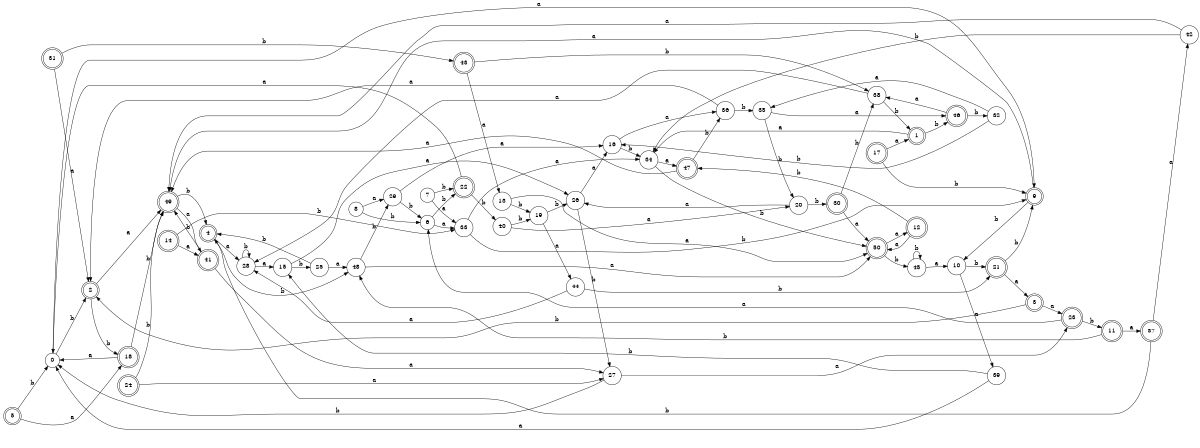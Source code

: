 digraph n41_3 {
__start0 [label="" shape="none"];

rankdir=LR;
size="8,5";

s0 [style="filled", color="black", fillcolor="white" shape="circle", label="0"];
s1 [style="rounded,filled", color="black", fillcolor="white" shape="doublecircle", label="1"];
s2 [style="rounded,filled", color="black", fillcolor="white" shape="doublecircle", label="2"];
s3 [style="rounded,filled", color="black", fillcolor="white" shape="doublecircle", label="3"];
s4 [style="rounded,filled", color="black", fillcolor="white" shape="doublecircle", label="4"];
s5 [style="rounded,filled", color="black", fillcolor="white" shape="doublecircle", label="5"];
s6 [style="filled", color="black", fillcolor="white" shape="circle", label="6"];
s7 [style="filled", color="black", fillcolor="white" shape="circle", label="7"];
s8 [style="filled", color="black", fillcolor="white" shape="circle", label="8"];
s9 [style="rounded,filled", color="black", fillcolor="white" shape="doublecircle", label="9"];
s10 [style="filled", color="black", fillcolor="white" shape="circle", label="10"];
s11 [style="rounded,filled", color="black", fillcolor="white" shape="doublecircle", label="11"];
s12 [style="rounded,filled", color="black", fillcolor="white" shape="doublecircle", label="12"];
s13 [style="filled", color="black", fillcolor="white" shape="circle", label="13"];
s14 [style="rounded,filled", color="black", fillcolor="white" shape="doublecircle", label="14"];
s15 [style="filled", color="black", fillcolor="white" shape="circle", label="15"];
s16 [style="filled", color="black", fillcolor="white" shape="circle", label="16"];
s17 [style="rounded,filled", color="black", fillcolor="white" shape="doublecircle", label="17"];
s18 [style="rounded,filled", color="black", fillcolor="white" shape="doublecircle", label="18"];
s19 [style="filled", color="black", fillcolor="white" shape="circle", label="19"];
s20 [style="filled", color="black", fillcolor="white" shape="circle", label="20"];
s21 [style="rounded,filled", color="black", fillcolor="white" shape="doublecircle", label="21"];
s22 [style="rounded,filled", color="black", fillcolor="white" shape="doublecircle", label="22"];
s23 [style="rounded,filled", color="black", fillcolor="white" shape="doublecircle", label="23"];
s24 [style="rounded,filled", color="black", fillcolor="white" shape="doublecircle", label="24"];
s25 [style="filled", color="black", fillcolor="white" shape="circle", label="25"];
s26 [style="filled", color="black", fillcolor="white" shape="circle", label="26"];
s27 [style="filled", color="black", fillcolor="white" shape="circle", label="27"];
s28 [style="filled", color="black", fillcolor="white" shape="circle", label="28"];
s29 [style="filled", color="black", fillcolor="white" shape="circle", label="29"];
s30 [style="rounded,filled", color="black", fillcolor="white" shape="doublecircle", label="30"];
s31 [style="rounded,filled", color="black", fillcolor="white" shape="doublecircle", label="31"];
s32 [style="filled", color="black", fillcolor="white" shape="circle", label="32"];
s33 [style="filled", color="black", fillcolor="white" shape="circle", label="33"];
s34 [style="filled", color="black", fillcolor="white" shape="circle", label="34"];
s35 [style="filled", color="black", fillcolor="white" shape="circle", label="35"];
s36 [style="filled", color="black", fillcolor="white" shape="circle", label="36"];
s37 [style="rounded,filled", color="black", fillcolor="white" shape="doublecircle", label="37"];
s38 [style="filled", color="black", fillcolor="white" shape="circle", label="38"];
s39 [style="filled", color="black", fillcolor="white" shape="circle", label="39"];
s40 [style="filled", color="black", fillcolor="white" shape="circle", label="40"];
s41 [style="rounded,filled", color="black", fillcolor="white" shape="doublecircle", label="41"];
s42 [style="filled", color="black", fillcolor="white" shape="circle", label="42"];
s43 [style="rounded,filled", color="black", fillcolor="white" shape="doublecircle", label="43"];
s44 [style="filled", color="black", fillcolor="white" shape="circle", label="44"];
s45 [style="filled", color="black", fillcolor="white" shape="circle", label="45"];
s46 [style="rounded,filled", color="black", fillcolor="white" shape="doublecircle", label="46"];
s47 [style="rounded,filled", color="black", fillcolor="white" shape="doublecircle", label="47"];
s48 [style="filled", color="black", fillcolor="white" shape="circle", label="48"];
s49 [style="rounded,filled", color="black", fillcolor="white" shape="doublecircle", label="49"];
s50 [style="rounded,filled", color="black", fillcolor="white" shape="doublecircle", label="50"];
s0 -> s9 [label="a"];
s0 -> s2 [label="b"];
s1 -> s34 [label="a"];
s1 -> s46 [label="b"];
s2 -> s49 [label="a"];
s2 -> s18 [label="b"];
s3 -> s23 [label="a"];
s3 -> s2 [label="b"];
s4 -> s28 [label="a"];
s4 -> s48 [label="b"];
s5 -> s18 [label="a"];
s5 -> s0 [label="b"];
s6 -> s33 [label="a"];
s6 -> s22 [label="b"];
s7 -> s33 [label="a"];
s7 -> s22 [label="b"];
s8 -> s29 [label="a"];
s8 -> s6 [label="b"];
s9 -> s49 [label="a"];
s9 -> s10 [label="b"];
s10 -> s39 [label="a"];
s10 -> s21 [label="b"];
s11 -> s37 [label="a"];
s11 -> s48 [label="b"];
s12 -> s50 [label="a"];
s12 -> s47 [label="b"];
s13 -> s50 [label="a"];
s13 -> s19 [label="b"];
s14 -> s41 [label="a"];
s14 -> s33 [label="b"];
s15 -> s26 [label="a"];
s15 -> s25 [label="b"];
s16 -> s36 [label="a"];
s16 -> s34 [label="b"];
s17 -> s1 [label="a"];
s17 -> s9 [label="b"];
s18 -> s0 [label="a"];
s18 -> s49 [label="b"];
s19 -> s44 [label="a"];
s19 -> s26 [label="b"];
s20 -> s26 [label="a"];
s20 -> s30 [label="b"];
s21 -> s3 [label="a"];
s21 -> s9 [label="b"];
s22 -> s0 [label="a"];
s22 -> s40 [label="b"];
s23 -> s6 [label="a"];
s23 -> s11 [label="b"];
s24 -> s27 [label="a"];
s24 -> s49 [label="b"];
s25 -> s48 [label="a"];
s25 -> s4 [label="b"];
s26 -> s16 [label="a"];
s26 -> s27 [label="b"];
s27 -> s23 [label="a"];
s27 -> s0 [label="b"];
s28 -> s15 [label="a"];
s28 -> s28 [label="b"];
s29 -> s16 [label="a"];
s29 -> s6 [label="b"];
s30 -> s50 [label="a"];
s30 -> s38 [label="b"];
s31 -> s2 [label="a"];
s31 -> s43 [label="b"];
s32 -> s35 [label="a"];
s32 -> s16 [label="b"];
s33 -> s34 [label="a"];
s33 -> s9 [label="b"];
s34 -> s47 [label="a"];
s34 -> s50 [label="b"];
s35 -> s46 [label="a"];
s35 -> s20 [label="b"];
s36 -> s2 [label="a"];
s36 -> s35 [label="b"];
s37 -> s42 [label="a"];
s37 -> s4 [label="b"];
s38 -> s28 [label="a"];
s38 -> s1 [label="b"];
s39 -> s0 [label="a"];
s39 -> s15 [label="b"];
s40 -> s20 [label="a"];
s40 -> s19 [label="b"];
s41 -> s27 [label="a"];
s41 -> s49 [label="b"];
s42 -> s49 [label="a"];
s42 -> s34 [label="b"];
s43 -> s13 [label="a"];
s43 -> s38 [label="b"];
s44 -> s28 [label="a"];
s44 -> s21 [label="b"];
s45 -> s10 [label="a"];
s45 -> s45 [label="b"];
s46 -> s38 [label="a"];
s46 -> s32 [label="b"];
s47 -> s49 [label="a"];
s47 -> s36 [label="b"];
s48 -> s50 [label="a"];
s48 -> s29 [label="b"];
s49 -> s41 [label="a"];
s49 -> s4 [label="b"];
s50 -> s12 [label="a"];
s50 -> s45 [label="b"];

}